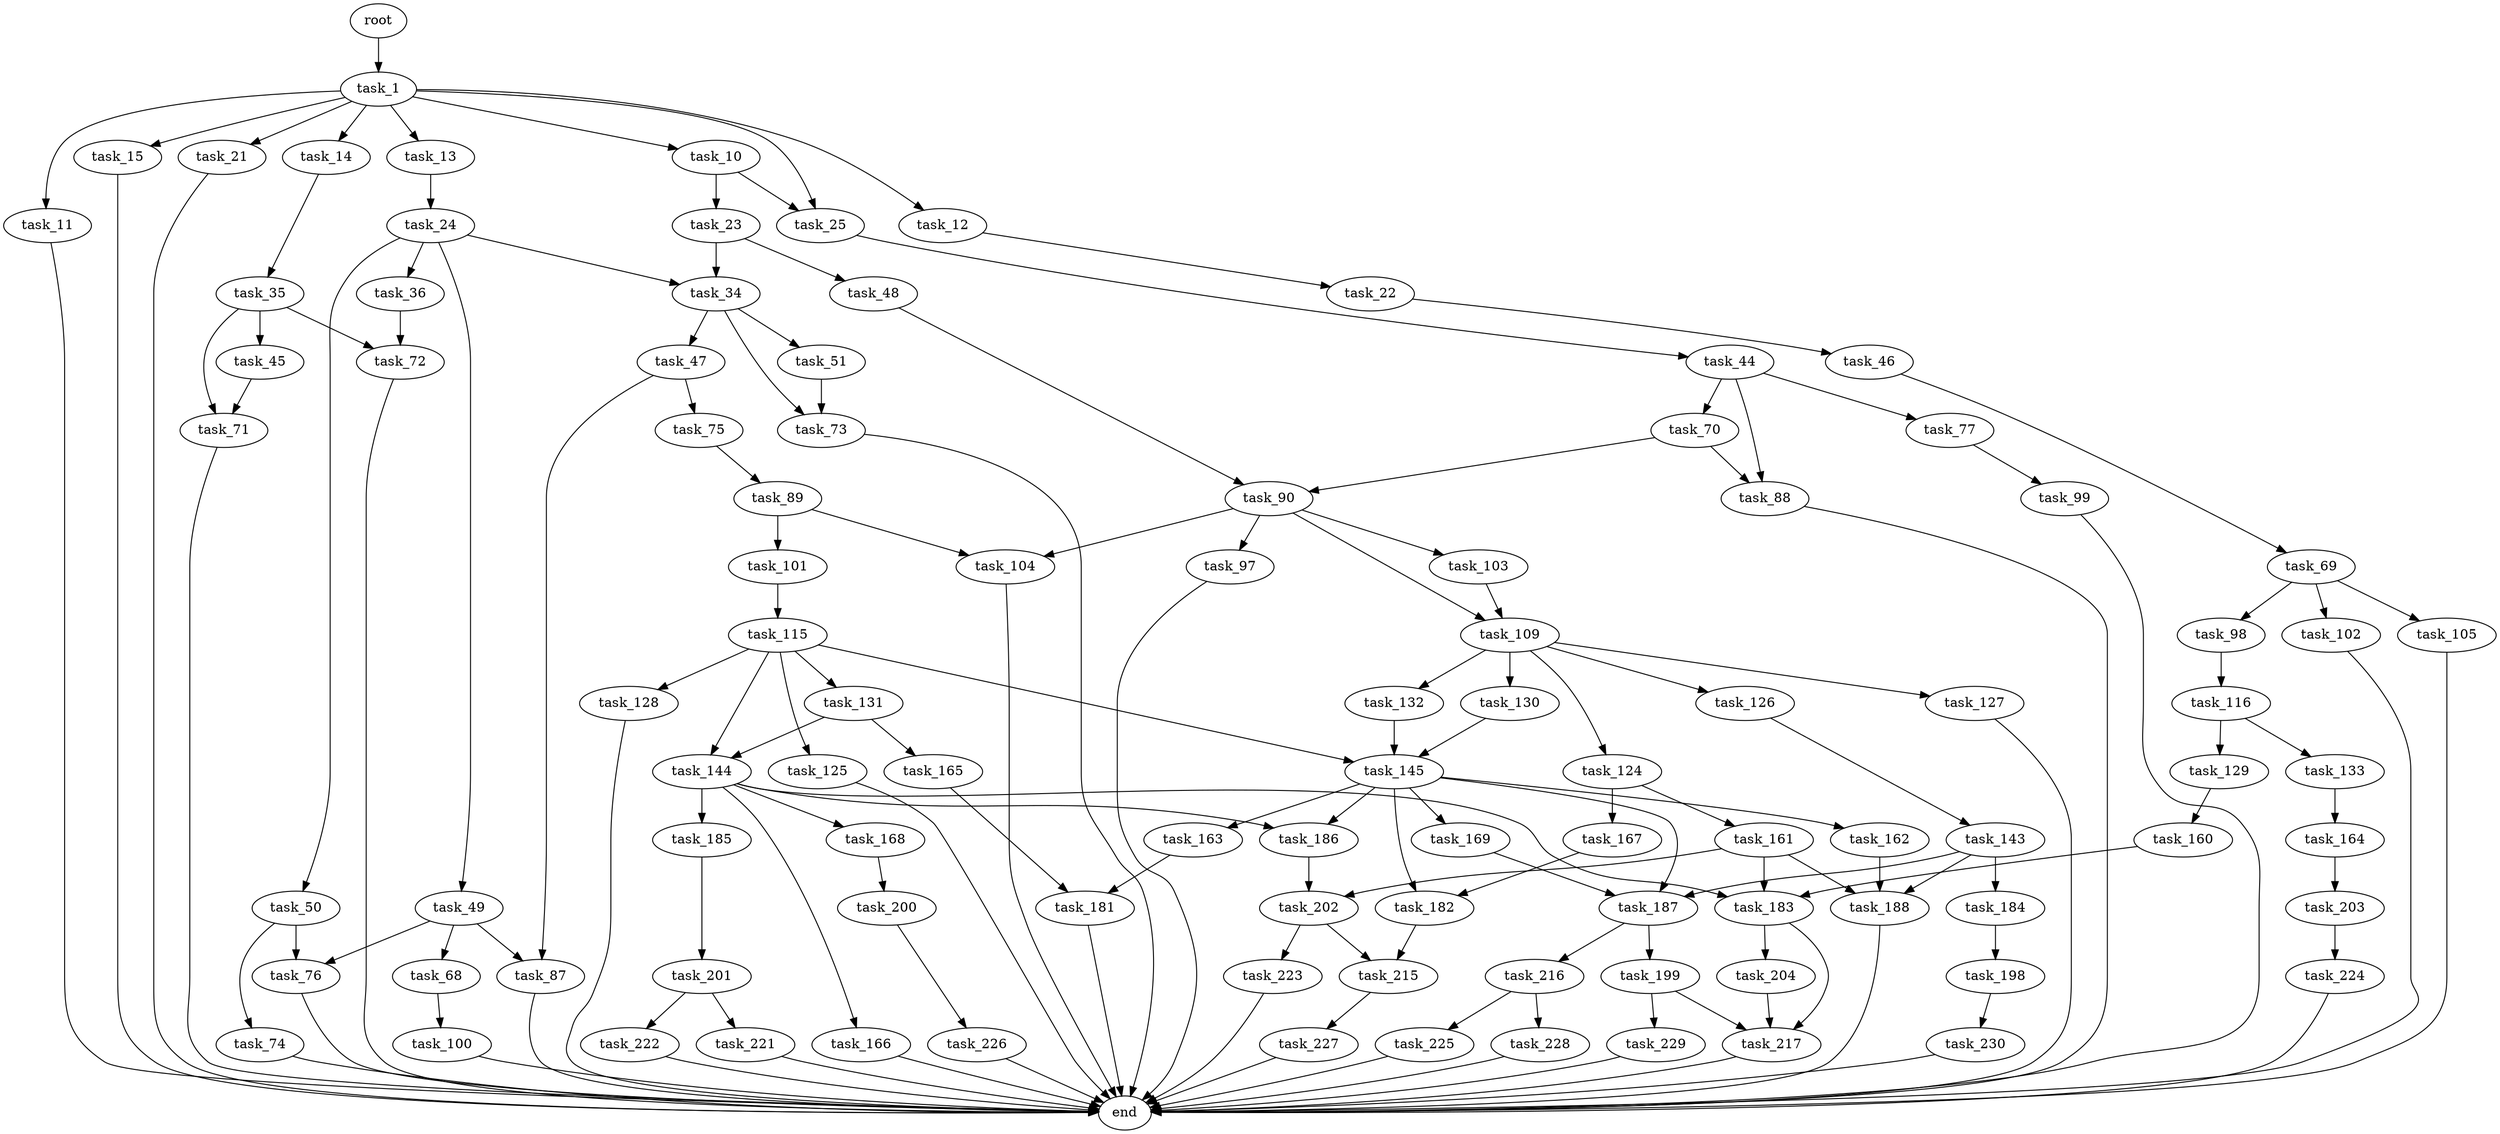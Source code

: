 digraph G {
  root [size="0.000000"];
  task_1 [size="8602480108.000000"];
  task_10 [size="544787825122.000000"];
  task_11 [size="368293445632.000000"];
  task_12 [size="218000971891.000000"];
  task_13 [size="782757789696.000000"];
  task_14 [size="782757789696.000000"];
  task_15 [size="1073741824000.000000"];
  task_21 [size="1051418111.000000"];
  task_22 [size="782757789696.000000"];
  task_23 [size="7423495995.000000"];
  task_24 [size="368293445632.000000"];
  task_25 [size="549755813888.000000"];
  task_34 [size="549755813888.000000"];
  task_35 [size="368293445632.000000"];
  task_36 [size="28991029248.000000"];
  task_44 [size="68719476736.000000"];
  task_45 [size="782757789696.000000"];
  task_46 [size="169394081172.000000"];
  task_47 [size="501727348081.000000"];
  task_48 [size="439837733270.000000"];
  task_49 [size="820014833763.000000"];
  task_50 [size="68719476736.000000"];
  task_51 [size="7580165470.000000"];
  task_68 [size="173574181986.000000"];
  task_69 [size="72812127501.000000"];
  task_70 [size="41288952460.000000"];
  task_71 [size="803374489073.000000"];
  task_72 [size="14360269556.000000"];
  task_73 [size="68719476736.000000"];
  task_74 [size="231928233984.000000"];
  task_75 [size="805211535.000000"];
  task_76 [size="110285017397.000000"];
  task_77 [size="10954319848.000000"];
  task_87 [size="11236499408.000000"];
  task_88 [size="68719476736.000000"];
  task_89 [size="1073741824000.000000"];
  task_90 [size="1674640514.000000"];
  task_97 [size="8589934592.000000"];
  task_98 [size="346895266378.000000"];
  task_99 [size="32266014477.000000"];
  task_100 [size="14477626048.000000"];
  task_101 [size="502363193501.000000"];
  task_102 [size="20304186952.000000"];
  task_103 [size="149423834599.000000"];
  task_104 [size="1783069476.000000"];
  task_105 [size="7669720845.000000"];
  task_109 [size="18346079105.000000"];
  task_115 [size="315571022798.000000"];
  task_116 [size="134217728000.000000"];
  task_124 [size="113920308173.000000"];
  task_125 [size="782757789696.000000"];
  task_126 [size="21832654555.000000"];
  task_127 [size="369495574423.000000"];
  task_128 [size="2037676519.000000"];
  task_129 [size="8589934592.000000"];
  task_130 [size="17897319737.000000"];
  task_131 [size="28991029248.000000"];
  task_132 [size="36067772620.000000"];
  task_133 [size="28991029248.000000"];
  task_143 [size="68719476736.000000"];
  task_144 [size="2065519585.000000"];
  task_145 [size="77943985498.000000"];
  task_160 [size="1357554100.000000"];
  task_161 [size="233747677995.000000"];
  task_162 [size="278906600997.000000"];
  task_163 [size="134217728000.000000"];
  task_164 [size="11498702386.000000"];
  task_165 [size="18489819532.000000"];
  task_166 [size="68719476736.000000"];
  task_167 [size="782757789696.000000"];
  task_168 [size="7773773902.000000"];
  task_169 [size="15923247623.000000"];
  task_181 [size="2802433650.000000"];
  task_182 [size="194289861086.000000"];
  task_183 [size="28175522675.000000"];
  task_184 [size="8589934592.000000"];
  task_185 [size="6586393893.000000"];
  task_186 [size="7352853656.000000"];
  task_187 [size="26622719038.000000"];
  task_188 [size="26312155383.000000"];
  task_198 [size="1073741824000.000000"];
  task_199 [size="814911434.000000"];
  task_200 [size="20731376837.000000"];
  task_201 [size="2780774395.000000"];
  task_202 [size="25519962596.000000"];
  task_203 [size="1073741824000.000000"];
  task_204 [size="112037571155.000000"];
  task_215 [size="460338497573.000000"];
  task_216 [size="368293445632.000000"];
  task_217 [size="52030351200.000000"];
  task_221 [size="8589934592.000000"];
  task_222 [size="8589934592.000000"];
  task_223 [size="368293445632.000000"];
  task_224 [size="181858012329.000000"];
  task_225 [size="968024202636.000000"];
  task_226 [size="111154005374.000000"];
  task_227 [size="15552812493.000000"];
  task_228 [size="64021706796.000000"];
  task_229 [size="17895130003.000000"];
  task_230 [size="231928233984.000000"];
  end [size="0.000000"];

  root -> task_1 [size="1.000000"];
  task_1 -> task_10 [size="209715200.000000"];
  task_1 -> task_11 [size="209715200.000000"];
  task_1 -> task_12 [size="209715200.000000"];
  task_1 -> task_13 [size="209715200.000000"];
  task_1 -> task_14 [size="209715200.000000"];
  task_1 -> task_15 [size="209715200.000000"];
  task_1 -> task_21 [size="209715200.000000"];
  task_1 -> task_25 [size="209715200.000000"];
  task_10 -> task_23 [size="411041792.000000"];
  task_10 -> task_25 [size="411041792.000000"];
  task_11 -> end [size="1.000000"];
  task_12 -> task_22 [size="679477248.000000"];
  task_13 -> task_24 [size="679477248.000000"];
  task_14 -> task_35 [size="679477248.000000"];
  task_15 -> end [size="1.000000"];
  task_21 -> end [size="1.000000"];
  task_22 -> task_46 [size="679477248.000000"];
  task_23 -> task_34 [size="301989888.000000"];
  task_23 -> task_48 [size="301989888.000000"];
  task_24 -> task_34 [size="411041792.000000"];
  task_24 -> task_36 [size="411041792.000000"];
  task_24 -> task_49 [size="411041792.000000"];
  task_24 -> task_50 [size="411041792.000000"];
  task_25 -> task_44 [size="536870912.000000"];
  task_34 -> task_47 [size="536870912.000000"];
  task_34 -> task_51 [size="536870912.000000"];
  task_34 -> task_73 [size="536870912.000000"];
  task_35 -> task_45 [size="411041792.000000"];
  task_35 -> task_71 [size="411041792.000000"];
  task_35 -> task_72 [size="411041792.000000"];
  task_36 -> task_72 [size="75497472.000000"];
  task_44 -> task_70 [size="134217728.000000"];
  task_44 -> task_77 [size="134217728.000000"];
  task_44 -> task_88 [size="134217728.000000"];
  task_45 -> task_71 [size="679477248.000000"];
  task_46 -> task_69 [size="134217728.000000"];
  task_47 -> task_75 [size="838860800.000000"];
  task_47 -> task_87 [size="838860800.000000"];
  task_48 -> task_90 [size="536870912.000000"];
  task_49 -> task_68 [size="679477248.000000"];
  task_49 -> task_76 [size="679477248.000000"];
  task_49 -> task_87 [size="679477248.000000"];
  task_50 -> task_74 [size="134217728.000000"];
  task_50 -> task_76 [size="134217728.000000"];
  task_51 -> task_73 [size="301989888.000000"];
  task_68 -> task_100 [size="134217728.000000"];
  task_69 -> task_98 [size="75497472.000000"];
  task_69 -> task_102 [size="75497472.000000"];
  task_69 -> task_105 [size="75497472.000000"];
  task_70 -> task_88 [size="75497472.000000"];
  task_70 -> task_90 [size="75497472.000000"];
  task_71 -> end [size="1.000000"];
  task_72 -> end [size="1.000000"];
  task_73 -> end [size="1.000000"];
  task_74 -> end [size="1.000000"];
  task_75 -> task_89 [size="33554432.000000"];
  task_76 -> end [size="1.000000"];
  task_77 -> task_99 [size="33554432.000000"];
  task_87 -> end [size="1.000000"];
  task_88 -> end [size="1.000000"];
  task_89 -> task_101 [size="838860800.000000"];
  task_89 -> task_104 [size="838860800.000000"];
  task_90 -> task_97 [size="134217728.000000"];
  task_90 -> task_103 [size="134217728.000000"];
  task_90 -> task_104 [size="134217728.000000"];
  task_90 -> task_109 [size="134217728.000000"];
  task_97 -> end [size="1.000000"];
  task_98 -> task_116 [size="301989888.000000"];
  task_99 -> end [size="1.000000"];
  task_100 -> end [size="1.000000"];
  task_101 -> task_115 [size="679477248.000000"];
  task_102 -> end [size="1.000000"];
  task_103 -> task_109 [size="134217728.000000"];
  task_104 -> end [size="1.000000"];
  task_105 -> end [size="1.000000"];
  task_109 -> task_124 [size="536870912.000000"];
  task_109 -> task_126 [size="536870912.000000"];
  task_109 -> task_127 [size="536870912.000000"];
  task_109 -> task_130 [size="536870912.000000"];
  task_109 -> task_132 [size="536870912.000000"];
  task_115 -> task_125 [size="411041792.000000"];
  task_115 -> task_128 [size="411041792.000000"];
  task_115 -> task_131 [size="411041792.000000"];
  task_115 -> task_144 [size="411041792.000000"];
  task_115 -> task_145 [size="411041792.000000"];
  task_116 -> task_129 [size="209715200.000000"];
  task_116 -> task_133 [size="209715200.000000"];
  task_124 -> task_161 [size="134217728.000000"];
  task_124 -> task_167 [size="134217728.000000"];
  task_125 -> end [size="1.000000"];
  task_126 -> task_143 [size="679477248.000000"];
  task_127 -> end [size="1.000000"];
  task_128 -> end [size="1.000000"];
  task_129 -> task_160 [size="33554432.000000"];
  task_130 -> task_145 [size="301989888.000000"];
  task_131 -> task_144 [size="75497472.000000"];
  task_131 -> task_165 [size="75497472.000000"];
  task_132 -> task_145 [size="679477248.000000"];
  task_133 -> task_164 [size="75497472.000000"];
  task_143 -> task_184 [size="134217728.000000"];
  task_143 -> task_187 [size="134217728.000000"];
  task_143 -> task_188 [size="134217728.000000"];
  task_144 -> task_166 [size="75497472.000000"];
  task_144 -> task_168 [size="75497472.000000"];
  task_144 -> task_183 [size="75497472.000000"];
  task_144 -> task_185 [size="75497472.000000"];
  task_144 -> task_186 [size="75497472.000000"];
  task_145 -> task_162 [size="75497472.000000"];
  task_145 -> task_163 [size="75497472.000000"];
  task_145 -> task_169 [size="75497472.000000"];
  task_145 -> task_182 [size="75497472.000000"];
  task_145 -> task_186 [size="75497472.000000"];
  task_145 -> task_187 [size="75497472.000000"];
  task_160 -> task_183 [size="33554432.000000"];
  task_161 -> task_183 [size="301989888.000000"];
  task_161 -> task_188 [size="301989888.000000"];
  task_161 -> task_202 [size="301989888.000000"];
  task_162 -> task_188 [size="536870912.000000"];
  task_163 -> task_181 [size="209715200.000000"];
  task_164 -> task_203 [size="411041792.000000"];
  task_165 -> task_181 [size="536870912.000000"];
  task_166 -> end [size="1.000000"];
  task_167 -> task_182 [size="679477248.000000"];
  task_168 -> task_200 [size="679477248.000000"];
  task_169 -> task_187 [size="411041792.000000"];
  task_181 -> end [size="1.000000"];
  task_182 -> task_215 [size="209715200.000000"];
  task_183 -> task_204 [size="33554432.000000"];
  task_183 -> task_217 [size="33554432.000000"];
  task_184 -> task_198 [size="33554432.000000"];
  task_185 -> task_201 [size="134217728.000000"];
  task_186 -> task_202 [size="134217728.000000"];
  task_187 -> task_199 [size="33554432.000000"];
  task_187 -> task_216 [size="33554432.000000"];
  task_188 -> end [size="1.000000"];
  task_198 -> task_230 [size="838860800.000000"];
  task_199 -> task_217 [size="75497472.000000"];
  task_199 -> task_229 [size="75497472.000000"];
  task_200 -> task_226 [size="536870912.000000"];
  task_201 -> task_221 [size="209715200.000000"];
  task_201 -> task_222 [size="209715200.000000"];
  task_202 -> task_215 [size="411041792.000000"];
  task_202 -> task_223 [size="411041792.000000"];
  task_203 -> task_224 [size="838860800.000000"];
  task_204 -> task_217 [size="134217728.000000"];
  task_215 -> task_227 [size="411041792.000000"];
  task_216 -> task_225 [size="411041792.000000"];
  task_216 -> task_228 [size="411041792.000000"];
  task_217 -> end [size="1.000000"];
  task_221 -> end [size="1.000000"];
  task_222 -> end [size="1.000000"];
  task_223 -> end [size="1.000000"];
  task_224 -> end [size="1.000000"];
  task_225 -> end [size="1.000000"];
  task_226 -> end [size="1.000000"];
  task_227 -> end [size="1.000000"];
  task_228 -> end [size="1.000000"];
  task_229 -> end [size="1.000000"];
  task_230 -> end [size="1.000000"];
}
